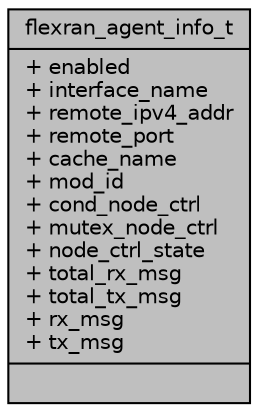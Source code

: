 digraph "flexran_agent_info_t"
{
 // LATEX_PDF_SIZE
  edge [fontname="Helvetica",fontsize="10",labelfontname="Helvetica",labelfontsize="10"];
  node [fontname="Helvetica",fontsize="10",shape=record];
  Node1 [label="{flexran_agent_info_t\n|+ enabled\l+ interface_name\l+ remote_ipv4_addr\l+ remote_port\l+ cache_name\l+ mod_id\l+ cond_node_ctrl\l+ mutex_node_ctrl\l+ node_ctrl_state\l+ total_rx_msg\l+ total_tx_msg\l+ rx_msg\l+ tx_msg\l|}",height=0.2,width=0.4,color="black", fillcolor="grey75", style="filled", fontcolor="black",tooltip=" "];
}
